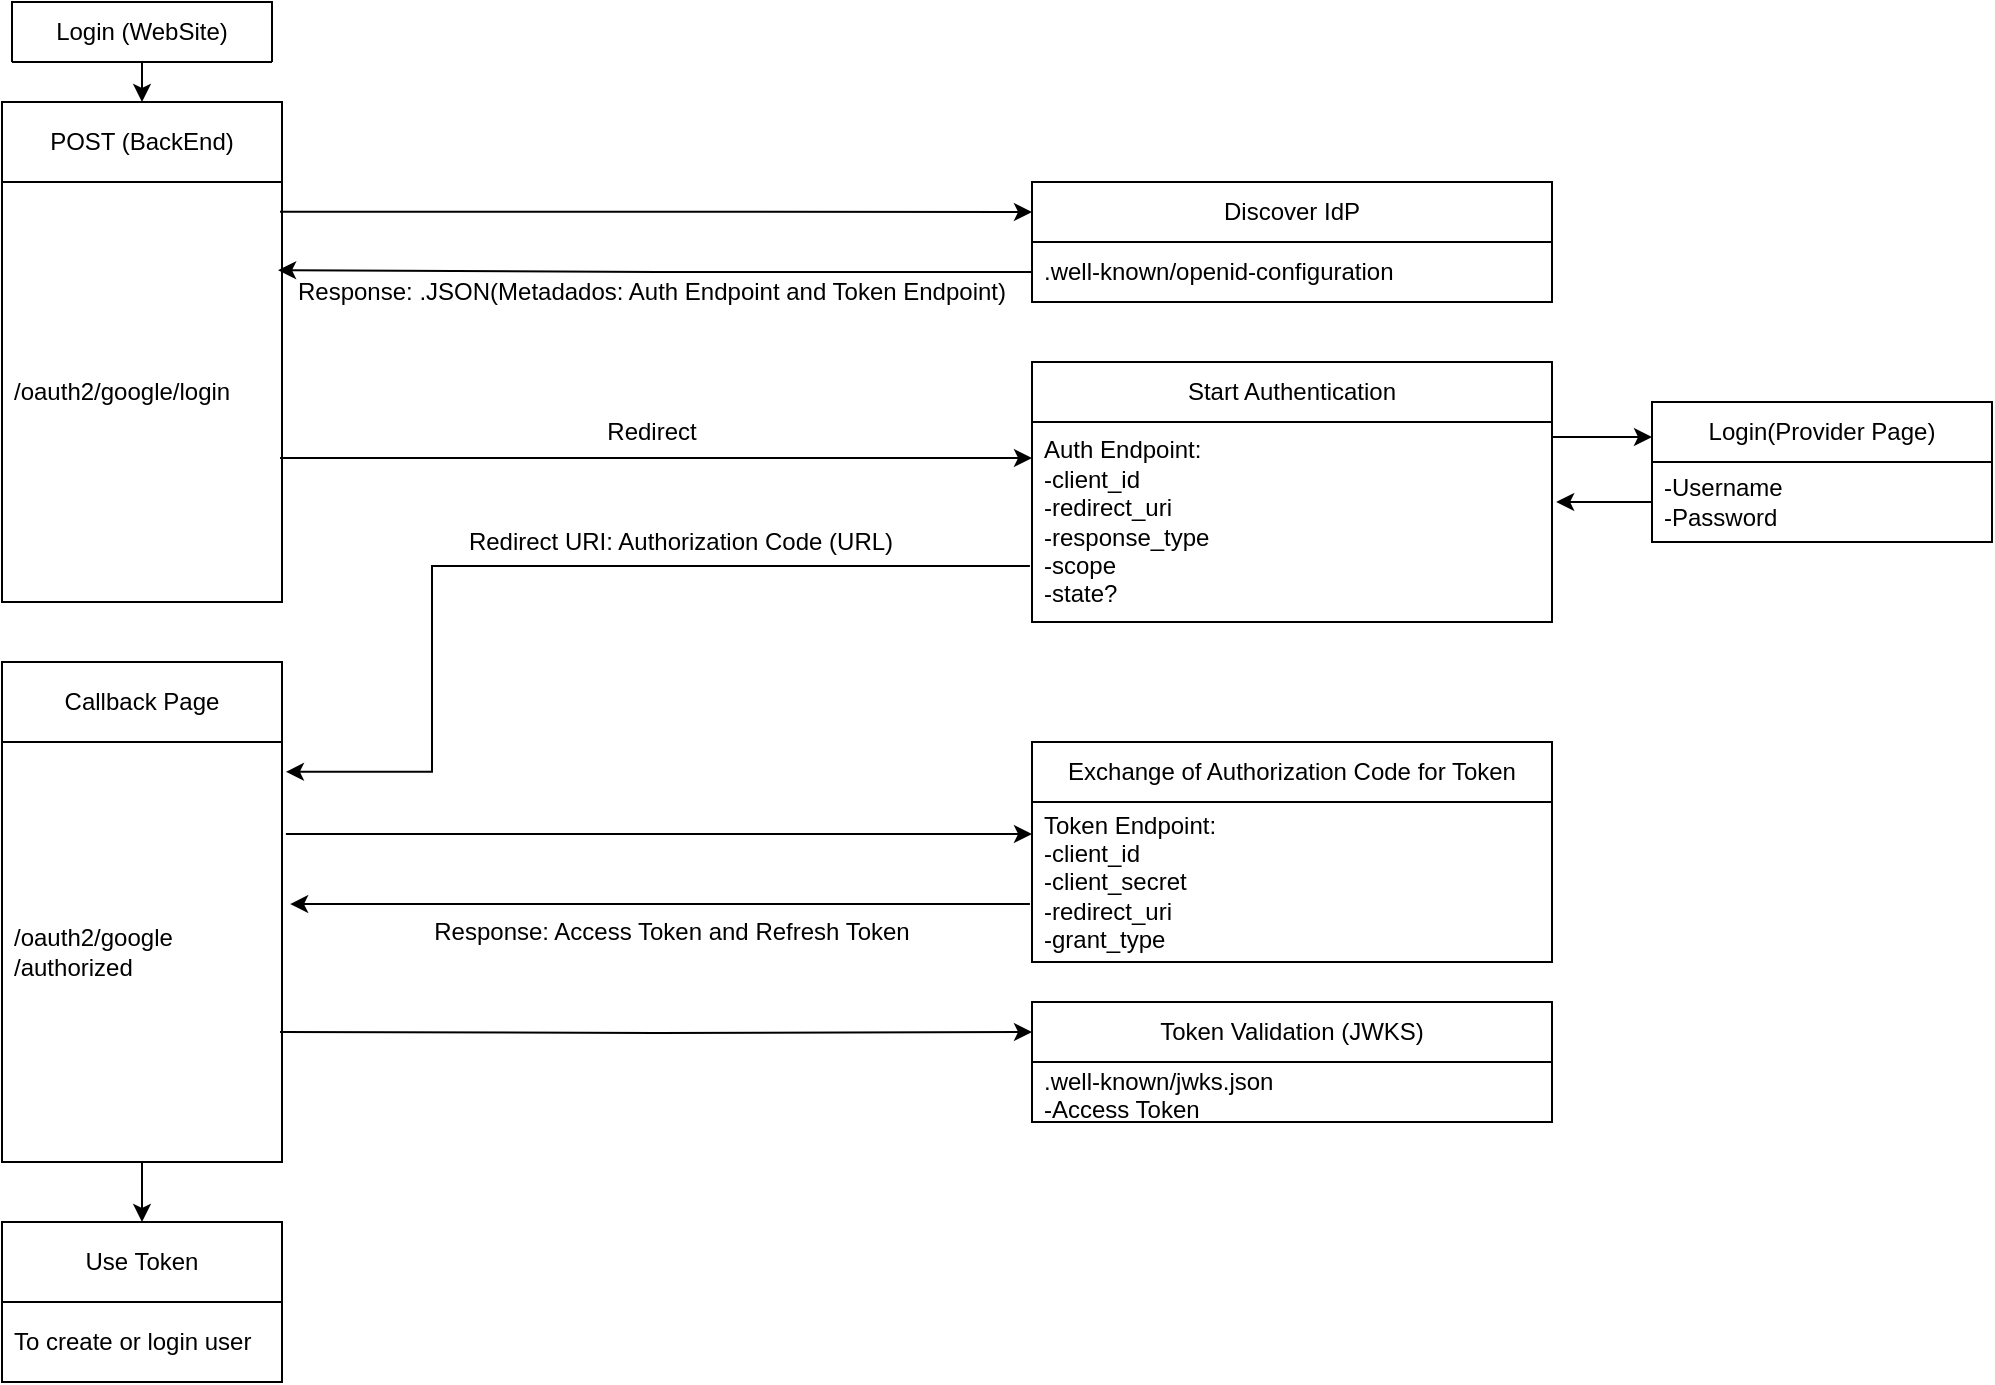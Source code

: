 <mxfile version="23.1.6" type="github">
  <diagram name="Page-1" id="JasE5VV2Gxo0_H-xrVMb">
    <mxGraphModel dx="2284" dy="746" grid="1" gridSize="10" guides="1" tooltips="1" connect="1" arrows="1" fold="1" page="1" pageScale="1" pageWidth="850" pageHeight="1100" math="0" shadow="0">
      <root>
        <mxCell id="0" />
        <mxCell id="1" parent="0" />
        <mxCell id="E3U97gk_HZ8-_eNEPnec-61" style="edgeStyle=orthogonalEdgeStyle;rounded=0;orthogonalLoop=1;jettySize=auto;html=1;exitX=0.5;exitY=1;exitDx=0;exitDy=0;entryX=0.5;entryY=0;entryDx=0;entryDy=0;" edge="1" parent="1" source="E3U97gk_HZ8-_eNEPnec-8" target="E3U97gk_HZ8-_eNEPnec-16">
          <mxGeometry relative="1" as="geometry" />
        </mxCell>
        <mxCell id="E3U97gk_HZ8-_eNEPnec-8" value="Login (WebSite)" style="swimlane;fontStyle=0;childLayout=stackLayout;horizontal=1;startSize=30;horizontalStack=0;resizeParent=1;resizeParentMax=0;resizeLast=0;collapsible=1;marginBottom=0;whiteSpace=wrap;html=1;" vertex="1" collapsed="1" parent="1">
          <mxGeometry x="-490" y="80" width="130" height="30" as="geometry">
            <mxRectangle x="-230" y="110" width="140" height="60" as="alternateBounds" />
          </mxGeometry>
        </mxCell>
        <mxCell id="E3U97gk_HZ8-_eNEPnec-16" value="POST (BackEnd)&#x9;&lt;span style=&quot;border-color: var(--border-color);&quot;&gt;&lt;span style=&quot;white-space: pre;&quot;&gt;&lt;br&gt;&lt;/span&gt;&lt;/span&gt;" style="swimlane;fontStyle=0;childLayout=stackLayout;horizontal=1;startSize=40;horizontalStack=0;resizeParent=1;resizeParentMax=0;resizeLast=0;collapsible=1;marginBottom=0;whiteSpace=wrap;html=1;" vertex="1" parent="1">
          <mxGeometry x="-495" y="130" width="140" height="250" as="geometry" />
        </mxCell>
        <mxCell id="E3U97gk_HZ8-_eNEPnec-17" value="&lt;a style=&quot;box-sizing: border-box; background-color: transparent; display: inline; color: inherit; cursor: pointer; text-decoration: inherit;&quot; class=&quot;nostyle&quot;&gt;&lt;div&gt;&lt;/div&gt;&lt;span style=&quot;box-sizing: border-box;&quot;&gt;/oauth2&lt;wbr style=&quot;box-sizing: border-box;&quot;&gt;/google&lt;wbr style=&quot;box-sizing: border-box;&quot;&gt;/login&lt;/span&gt;&lt;/a&gt;&lt;span style=&quot;box-sizing: border-box; align-items: center; color: rgb(59, 65, 81); display: flex; font-family: monospace; font-size: 16px; font-weight: 600; word-break: break-word; flex-shrink: 1; background-color: rgba(97, 175, 254, 0.1);&quot; data-path=&quot;/oauth2/google/login&quot; class=&quot;opblock-summary-path&quot;&gt;&lt;/span&gt;" style="text;strokeColor=none;fillColor=none;align=left;verticalAlign=middle;spacingLeft=4;spacingRight=4;overflow=hidden;points=[[0,0.5],[1,0.5]];portConstraint=eastwest;rotatable=0;whiteSpace=wrap;html=1;" vertex="1" parent="E3U97gk_HZ8-_eNEPnec-16">
          <mxGeometry y="40" width="140" height="210" as="geometry" />
        </mxCell>
        <mxCell id="E3U97gk_HZ8-_eNEPnec-26" value="Discover IdP&lt;span style=&quot;border-color: var(--border-color);&quot;&gt;&lt;span style=&quot;&quot;&gt;&lt;br&gt;&lt;/span&gt;&lt;/span&gt;" style="swimlane;fontStyle=0;childLayout=stackLayout;horizontal=1;startSize=30;horizontalStack=0;resizeParent=1;resizeParentMax=0;resizeLast=0;collapsible=1;marginBottom=0;whiteSpace=wrap;html=1;" vertex="1" parent="1">
          <mxGeometry x="20" y="170" width="260" height="60" as="geometry" />
        </mxCell>
        <mxCell id="E3U97gk_HZ8-_eNEPnec-27" value=".well-known/openid-configuration" style="text;strokeColor=none;fillColor=none;align=left;verticalAlign=middle;spacingLeft=4;spacingRight=4;overflow=hidden;points=[[0,0.5],[1,0.5]];portConstraint=eastwest;rotatable=0;whiteSpace=wrap;html=1;" vertex="1" parent="E3U97gk_HZ8-_eNEPnec-26">
          <mxGeometry y="30" width="260" height="30" as="geometry" />
        </mxCell>
        <mxCell id="E3U97gk_HZ8-_eNEPnec-30" value="Response: .JSON(Metadados: Auth Endpoint and Token Endpoint)" style="text;html=1;align=center;verticalAlign=middle;whiteSpace=wrap;rounded=0;" vertex="1" parent="1">
          <mxGeometry x="-370" y="210" width="400" height="30" as="geometry" />
        </mxCell>
        <mxCell id="E3U97gk_HZ8-_eNEPnec-32" style="edgeStyle=orthogonalEdgeStyle;rounded=0;orthogonalLoop=1;jettySize=auto;html=1;entryX=0;entryY=0.25;entryDx=0;entryDy=0;exitX=0.993;exitY=0.071;exitDx=0;exitDy=0;exitPerimeter=0;" edge="1" parent="1" source="E3U97gk_HZ8-_eNEPnec-17" target="E3U97gk_HZ8-_eNEPnec-26">
          <mxGeometry relative="1" as="geometry">
            <mxPoint x="-330" y="230" as="sourcePoint" />
          </mxGeometry>
        </mxCell>
        <mxCell id="E3U97gk_HZ8-_eNEPnec-33" style="edgeStyle=orthogonalEdgeStyle;rounded=0;orthogonalLoop=1;jettySize=auto;html=1;exitX=0;exitY=0.5;exitDx=0;exitDy=0;entryX=0.986;entryY=0.21;entryDx=0;entryDy=0;entryPerimeter=0;" edge="1" parent="1" source="E3U97gk_HZ8-_eNEPnec-27" target="E3U97gk_HZ8-_eNEPnec-17">
          <mxGeometry relative="1" as="geometry" />
        </mxCell>
        <mxCell id="E3U97gk_HZ8-_eNEPnec-34" value="Start Authentication&lt;span style=&quot;border-color: var(--border-color);&quot;&gt;&lt;span style=&quot;&quot;&gt;&lt;br&gt;&lt;/span&gt;&lt;/span&gt;" style="swimlane;fontStyle=0;childLayout=stackLayout;horizontal=1;startSize=30;horizontalStack=0;resizeParent=1;resizeParentMax=0;resizeLast=0;collapsible=1;marginBottom=0;whiteSpace=wrap;html=1;" vertex="1" parent="1">
          <mxGeometry x="20" y="260" width="260" height="130" as="geometry" />
        </mxCell>
        <mxCell id="E3U97gk_HZ8-_eNEPnec-35" value="Auth Endpoint:&lt;br&gt;-client_id&lt;br&gt;-redirect_uri&lt;br&gt;-response_type&lt;br&gt;-scope&lt;br&gt;-state?" style="text;strokeColor=none;fillColor=none;align=left;verticalAlign=middle;spacingLeft=4;spacingRight=4;overflow=hidden;points=[[0,0.5],[1,0.5]];portConstraint=eastwest;rotatable=0;whiteSpace=wrap;html=1;" vertex="1" parent="E3U97gk_HZ8-_eNEPnec-34">
          <mxGeometry y="30" width="260" height="100" as="geometry" />
        </mxCell>
        <mxCell id="E3U97gk_HZ8-_eNEPnec-38" style="edgeStyle=orthogonalEdgeStyle;rounded=0;orthogonalLoop=1;jettySize=auto;html=1;exitX=0.993;exitY=0.657;exitDx=0;exitDy=0;exitPerimeter=0;" edge="1" parent="1" source="E3U97gk_HZ8-_eNEPnec-17">
          <mxGeometry relative="1" as="geometry">
            <mxPoint x="30" y="350" as="sourcePoint" />
            <mxPoint x="20" y="308" as="targetPoint" />
          </mxGeometry>
        </mxCell>
        <mxCell id="E3U97gk_HZ8-_eNEPnec-39" value="Redirect" style="text;html=1;align=center;verticalAlign=middle;whiteSpace=wrap;rounded=0;" vertex="1" parent="1">
          <mxGeometry x="-200" y="280" width="60" height="30" as="geometry" />
        </mxCell>
        <mxCell id="E3U97gk_HZ8-_eNEPnec-42" value="Login(Provider Page)&lt;span style=&quot;border-color: var(--border-color);&quot;&gt;&lt;span style=&quot;white-space: pre;&quot;&gt;&lt;br&gt;&lt;/span&gt;&lt;/span&gt;" style="swimlane;fontStyle=0;childLayout=stackLayout;horizontal=1;startSize=30;horizontalStack=0;resizeParent=1;resizeParentMax=0;resizeLast=0;collapsible=1;marginBottom=0;whiteSpace=wrap;html=1;" vertex="1" parent="1">
          <mxGeometry x="330" y="280" width="170" height="70" as="geometry" />
        </mxCell>
        <mxCell id="E3U97gk_HZ8-_eNEPnec-43" value="-Username&lt;br&gt;-Password" style="text;strokeColor=none;fillColor=none;align=left;verticalAlign=middle;spacingLeft=4;spacingRight=4;overflow=hidden;points=[[0,0.5],[1,0.5]];portConstraint=eastwest;rotatable=0;whiteSpace=wrap;html=1;" vertex="1" parent="E3U97gk_HZ8-_eNEPnec-42">
          <mxGeometry y="30" width="170" height="40" as="geometry" />
        </mxCell>
        <mxCell id="E3U97gk_HZ8-_eNEPnec-45" style="edgeStyle=orthogonalEdgeStyle;rounded=0;orthogonalLoop=1;jettySize=auto;html=1;exitX=0;exitY=0.5;exitDx=0;exitDy=0;entryX=1.008;entryY=0.4;entryDx=0;entryDy=0;entryPerimeter=0;" edge="1" parent="1" source="E3U97gk_HZ8-_eNEPnec-43" target="E3U97gk_HZ8-_eNEPnec-35">
          <mxGeometry relative="1" as="geometry" />
        </mxCell>
        <mxCell id="E3U97gk_HZ8-_eNEPnec-44" style="edgeStyle=orthogonalEdgeStyle;rounded=0;orthogonalLoop=1;jettySize=auto;html=1;entryX=0;entryY=0.25;entryDx=0;entryDy=0;" edge="1" parent="1" source="E3U97gk_HZ8-_eNEPnec-35" target="E3U97gk_HZ8-_eNEPnec-42">
          <mxGeometry relative="1" as="geometry">
            <Array as="points">
              <mxPoint x="305" y="298" />
            </Array>
          </mxGeometry>
        </mxCell>
        <mxCell id="E3U97gk_HZ8-_eNEPnec-46" value="Callback Page&lt;span style=&quot;border-color: var(--border-color);&quot;&gt;&lt;span style=&quot;white-space: pre;&quot;&gt;&lt;br&gt;&lt;/span&gt;&lt;/span&gt;" style="swimlane;fontStyle=0;childLayout=stackLayout;horizontal=1;startSize=40;horizontalStack=0;resizeParent=1;resizeParentMax=0;resizeLast=0;collapsible=1;marginBottom=0;whiteSpace=wrap;html=1;" vertex="1" parent="1">
          <mxGeometry x="-495" y="410" width="140" height="250" as="geometry" />
        </mxCell>
        <mxCell id="E3U97gk_HZ8-_eNEPnec-47" value="&lt;a style=&quot;box-sizing: border-box; background-color: transparent; display: inline; color: inherit; cursor: pointer; text-decoration: inherit;&quot; class=&quot;nostyle&quot;&gt;&lt;div&gt;&lt;/div&gt;&lt;/a&gt;&lt;a style=&quot;box-sizing: border-box; background-color: transparent; display: inline; color: inherit; cursor: pointer; text-decoration: inherit;&quot; class=&quot;nostyle&quot;&gt;&lt;div&gt;&lt;/div&gt;&lt;span style=&quot;box-sizing: border-box;&quot;&gt;/oauth2&lt;wbr style=&quot;box-sizing: border-box;&quot;&gt;/google&lt;wbr style=&quot;box-sizing: border-box;&quot;&gt;/authorized&lt;/span&gt;&lt;/a&gt;&lt;span style=&quot;box-sizing: border-box; align-items: center; color: rgb(59, 65, 81); display: flex; font-family: monospace; font-size: 16px; font-weight: 600; word-break: break-word; flex-shrink: 1; background-color: rgba(97, 175, 254, 0.1);&quot; data-path=&quot;/oauth2/google/authorized&quot; class=&quot;opblock-summary-path&quot;&gt;&lt;/span&gt;&lt;span style=&quot;box-sizing: border-box; align-items: center; color: rgb(59, 65, 81); display: flex; font-family: monospace; font-size: 16px; font-weight: 600; word-break: break-word; flex-shrink: 1; background-color: rgba(97, 175, 254, 0.1);&quot; data-path=&quot;/oauth2/google/login&quot; class=&quot;opblock-summary-path&quot;&gt;&lt;/span&gt;" style="text;strokeColor=none;fillColor=none;align=left;verticalAlign=middle;spacingLeft=4;spacingRight=4;overflow=hidden;points=[[0,0.5],[1,0.5]];portConstraint=eastwest;rotatable=0;whiteSpace=wrap;html=1;" vertex="1" parent="E3U97gk_HZ8-_eNEPnec-46">
          <mxGeometry y="40" width="140" height="210" as="geometry" />
        </mxCell>
        <mxCell id="E3U97gk_HZ8-_eNEPnec-49" value="Redirect URI: Authorization Code (URL)" style="text;html=1;align=center;verticalAlign=middle;whiteSpace=wrap;rounded=0;" vertex="1" parent="1">
          <mxGeometry x="-280" y="335" width="249" height="30" as="geometry" />
        </mxCell>
        <mxCell id="E3U97gk_HZ8-_eNEPnec-51" value="Exchange of Authorization Code for Token&lt;span style=&quot;border-color: var(--border-color);&quot;&gt;&lt;span style=&quot;&quot;&gt;&lt;br&gt;&lt;/span&gt;&lt;/span&gt;" style="swimlane;fontStyle=0;childLayout=stackLayout;horizontal=1;startSize=30;horizontalStack=0;resizeParent=1;resizeParentMax=0;resizeLast=0;collapsible=1;marginBottom=0;whiteSpace=wrap;html=1;" vertex="1" parent="1">
          <mxGeometry x="20" y="450" width="260" height="110" as="geometry" />
        </mxCell>
        <mxCell id="E3U97gk_HZ8-_eNEPnec-52" value="Token Endpoint:&lt;br&gt;-client_id&lt;br&gt;-client_secret&lt;br&gt;-redirect_uri&lt;br&gt;-grant_type" style="text;strokeColor=none;fillColor=none;align=left;verticalAlign=middle;spacingLeft=4;spacingRight=4;overflow=hidden;points=[[0,0.5],[1,0.5]];portConstraint=eastwest;rotatable=0;whiteSpace=wrap;html=1;" vertex="1" parent="E3U97gk_HZ8-_eNEPnec-51">
          <mxGeometry y="30" width="260" height="80" as="geometry" />
        </mxCell>
        <mxCell id="E3U97gk_HZ8-_eNEPnec-53" style="edgeStyle=orthogonalEdgeStyle;rounded=0;orthogonalLoop=1;jettySize=auto;html=1;exitX=-0.004;exitY=0.72;exitDx=0;exitDy=0;entryX=1.014;entryY=0.071;entryDx=0;entryDy=0;entryPerimeter=0;exitPerimeter=0;" edge="1" parent="1" source="E3U97gk_HZ8-_eNEPnec-35" target="E3U97gk_HZ8-_eNEPnec-47">
          <mxGeometry relative="1" as="geometry">
            <Array as="points">
              <mxPoint x="-280" y="362" />
              <mxPoint x="-280" y="465" />
            </Array>
          </mxGeometry>
        </mxCell>
        <mxCell id="E3U97gk_HZ8-_eNEPnec-54" style="edgeStyle=orthogonalEdgeStyle;rounded=0;orthogonalLoop=1;jettySize=auto;html=1;exitX=1.014;exitY=0.219;exitDx=0;exitDy=0;exitPerimeter=0;entryX=0;entryY=0.2;entryDx=0;entryDy=0;entryPerimeter=0;" edge="1" parent="1" source="E3U97gk_HZ8-_eNEPnec-47" target="E3U97gk_HZ8-_eNEPnec-52">
          <mxGeometry relative="1" as="geometry">
            <mxPoint x="-350" y="494" as="sourcePoint" />
            <mxPoint x="-200" y="610" as="targetPoint" />
          </mxGeometry>
        </mxCell>
        <mxCell id="E3U97gk_HZ8-_eNEPnec-55" value="Response: Access Token and Refresh Token" style="text;html=1;align=center;verticalAlign=middle;whiteSpace=wrap;rounded=0;" vertex="1" parent="1">
          <mxGeometry x="-360" y="530" width="400" height="30" as="geometry" />
        </mxCell>
        <mxCell id="E3U97gk_HZ8-_eNEPnec-56" style="edgeStyle=orthogonalEdgeStyle;rounded=0;orthogonalLoop=1;jettySize=auto;html=1;exitX=-0.004;exitY=0.638;exitDx=0;exitDy=0;entryX=1.029;entryY=0.386;entryDx=0;entryDy=0;entryPerimeter=0;exitPerimeter=0;" edge="1" parent="1" source="E3U97gk_HZ8-_eNEPnec-52" target="E3U97gk_HZ8-_eNEPnec-47">
          <mxGeometry relative="1" as="geometry" />
        </mxCell>
        <mxCell id="E3U97gk_HZ8-_eNEPnec-57" value="Token Validation (JWKS)&lt;span style=&quot;border-color: var(--border-color);&quot;&gt;&lt;span style=&quot;&quot;&gt;&lt;br&gt;&lt;/span&gt;&lt;/span&gt;" style="swimlane;fontStyle=0;childLayout=stackLayout;horizontal=1;startSize=30;horizontalStack=0;resizeParent=1;resizeParentMax=0;resizeLast=0;collapsible=1;marginBottom=0;whiteSpace=wrap;html=1;" vertex="1" parent="1">
          <mxGeometry x="20" y="580" width="260" height="60" as="geometry" />
        </mxCell>
        <mxCell id="E3U97gk_HZ8-_eNEPnec-58" value=".well-known/jwks.json&lt;br&gt;-Access Token" style="text;strokeColor=none;fillColor=none;align=left;verticalAlign=middle;spacingLeft=4;spacingRight=4;overflow=hidden;points=[[0,0.5],[1,0.5]];portConstraint=eastwest;rotatable=0;whiteSpace=wrap;html=1;" vertex="1" parent="E3U97gk_HZ8-_eNEPnec-57">
          <mxGeometry y="30" width="260" height="30" as="geometry" />
        </mxCell>
        <mxCell id="E3U97gk_HZ8-_eNEPnec-59" style="edgeStyle=orthogonalEdgeStyle;rounded=0;orthogonalLoop=1;jettySize=auto;html=1;entryX=0;entryY=0.25;entryDx=0;entryDy=0;exitX=0.993;exitY=0.071;exitDx=0;exitDy=0;exitPerimeter=0;" edge="1" parent="1" target="E3U97gk_HZ8-_eNEPnec-57">
          <mxGeometry relative="1" as="geometry">
            <mxPoint x="-356" y="595" as="sourcePoint" />
          </mxGeometry>
        </mxCell>
        <mxCell id="E3U97gk_HZ8-_eNEPnec-62" value="Use Token&lt;span style=&quot;border-color: var(--border-color);&quot;&gt;&lt;span style=&quot;white-space: pre;&quot;&gt;&lt;br&gt;&lt;/span&gt;&lt;/span&gt;" style="swimlane;fontStyle=0;childLayout=stackLayout;horizontal=1;startSize=40;horizontalStack=0;resizeParent=1;resizeParentMax=0;resizeLast=0;collapsible=1;marginBottom=0;whiteSpace=wrap;html=1;" vertex="1" parent="1">
          <mxGeometry x="-495" y="690" width="140" height="80" as="geometry" />
        </mxCell>
        <mxCell id="E3U97gk_HZ8-_eNEPnec-63" value="&lt;a style=&quot;box-sizing: border-box; background-color: transparent; display: inline; color: inherit; cursor: pointer; text-decoration: inherit;&quot; class=&quot;nostyle&quot;&gt;&lt;div&gt;&lt;/div&gt;&lt;/a&gt;&lt;a style=&quot;box-sizing: border-box; background-color: transparent; display: inline; color: inherit; cursor: pointer; text-decoration: inherit;&quot; class=&quot;nostyle&quot;&gt;&lt;div&gt;&lt;/div&gt;To create or login user&lt;br&gt;&lt;/a&gt;&lt;span style=&quot;box-sizing: border-box; align-items: center; color: rgb(59, 65, 81); display: flex; font-family: monospace; font-size: 16px; font-weight: 600; word-break: break-word; flex-shrink: 1; background-color: rgba(97, 175, 254, 0.1);&quot; data-path=&quot;/oauth2/google/authorized&quot; class=&quot;opblock-summary-path&quot;&gt;&lt;/span&gt;&lt;span style=&quot;box-sizing: border-box; align-items: center; color: rgb(59, 65, 81); display: flex; font-family: monospace; font-size: 16px; font-weight: 600; word-break: break-word; flex-shrink: 1; background-color: rgba(97, 175, 254, 0.1);&quot; data-path=&quot;/oauth2/google/login&quot; class=&quot;opblock-summary-path&quot;&gt;&lt;/span&gt;" style="text;strokeColor=none;fillColor=none;align=left;verticalAlign=middle;spacingLeft=4;spacingRight=4;overflow=hidden;points=[[0,0.5],[1,0.5]];portConstraint=eastwest;rotatable=0;whiteSpace=wrap;html=1;" vertex="1" parent="E3U97gk_HZ8-_eNEPnec-62">
          <mxGeometry y="40" width="140" height="40" as="geometry" />
        </mxCell>
        <mxCell id="E3U97gk_HZ8-_eNEPnec-65" style="edgeStyle=orthogonalEdgeStyle;rounded=0;orthogonalLoop=1;jettySize=auto;html=1;entryX=0.5;entryY=0;entryDx=0;entryDy=0;" edge="1" parent="1" target="E3U97gk_HZ8-_eNEPnec-62">
          <mxGeometry relative="1" as="geometry">
            <mxPoint x="-425" y="660" as="sourcePoint" />
            <Array as="points">
              <mxPoint x="-425" y="660" />
            </Array>
          </mxGeometry>
        </mxCell>
      </root>
    </mxGraphModel>
  </diagram>
</mxfile>
